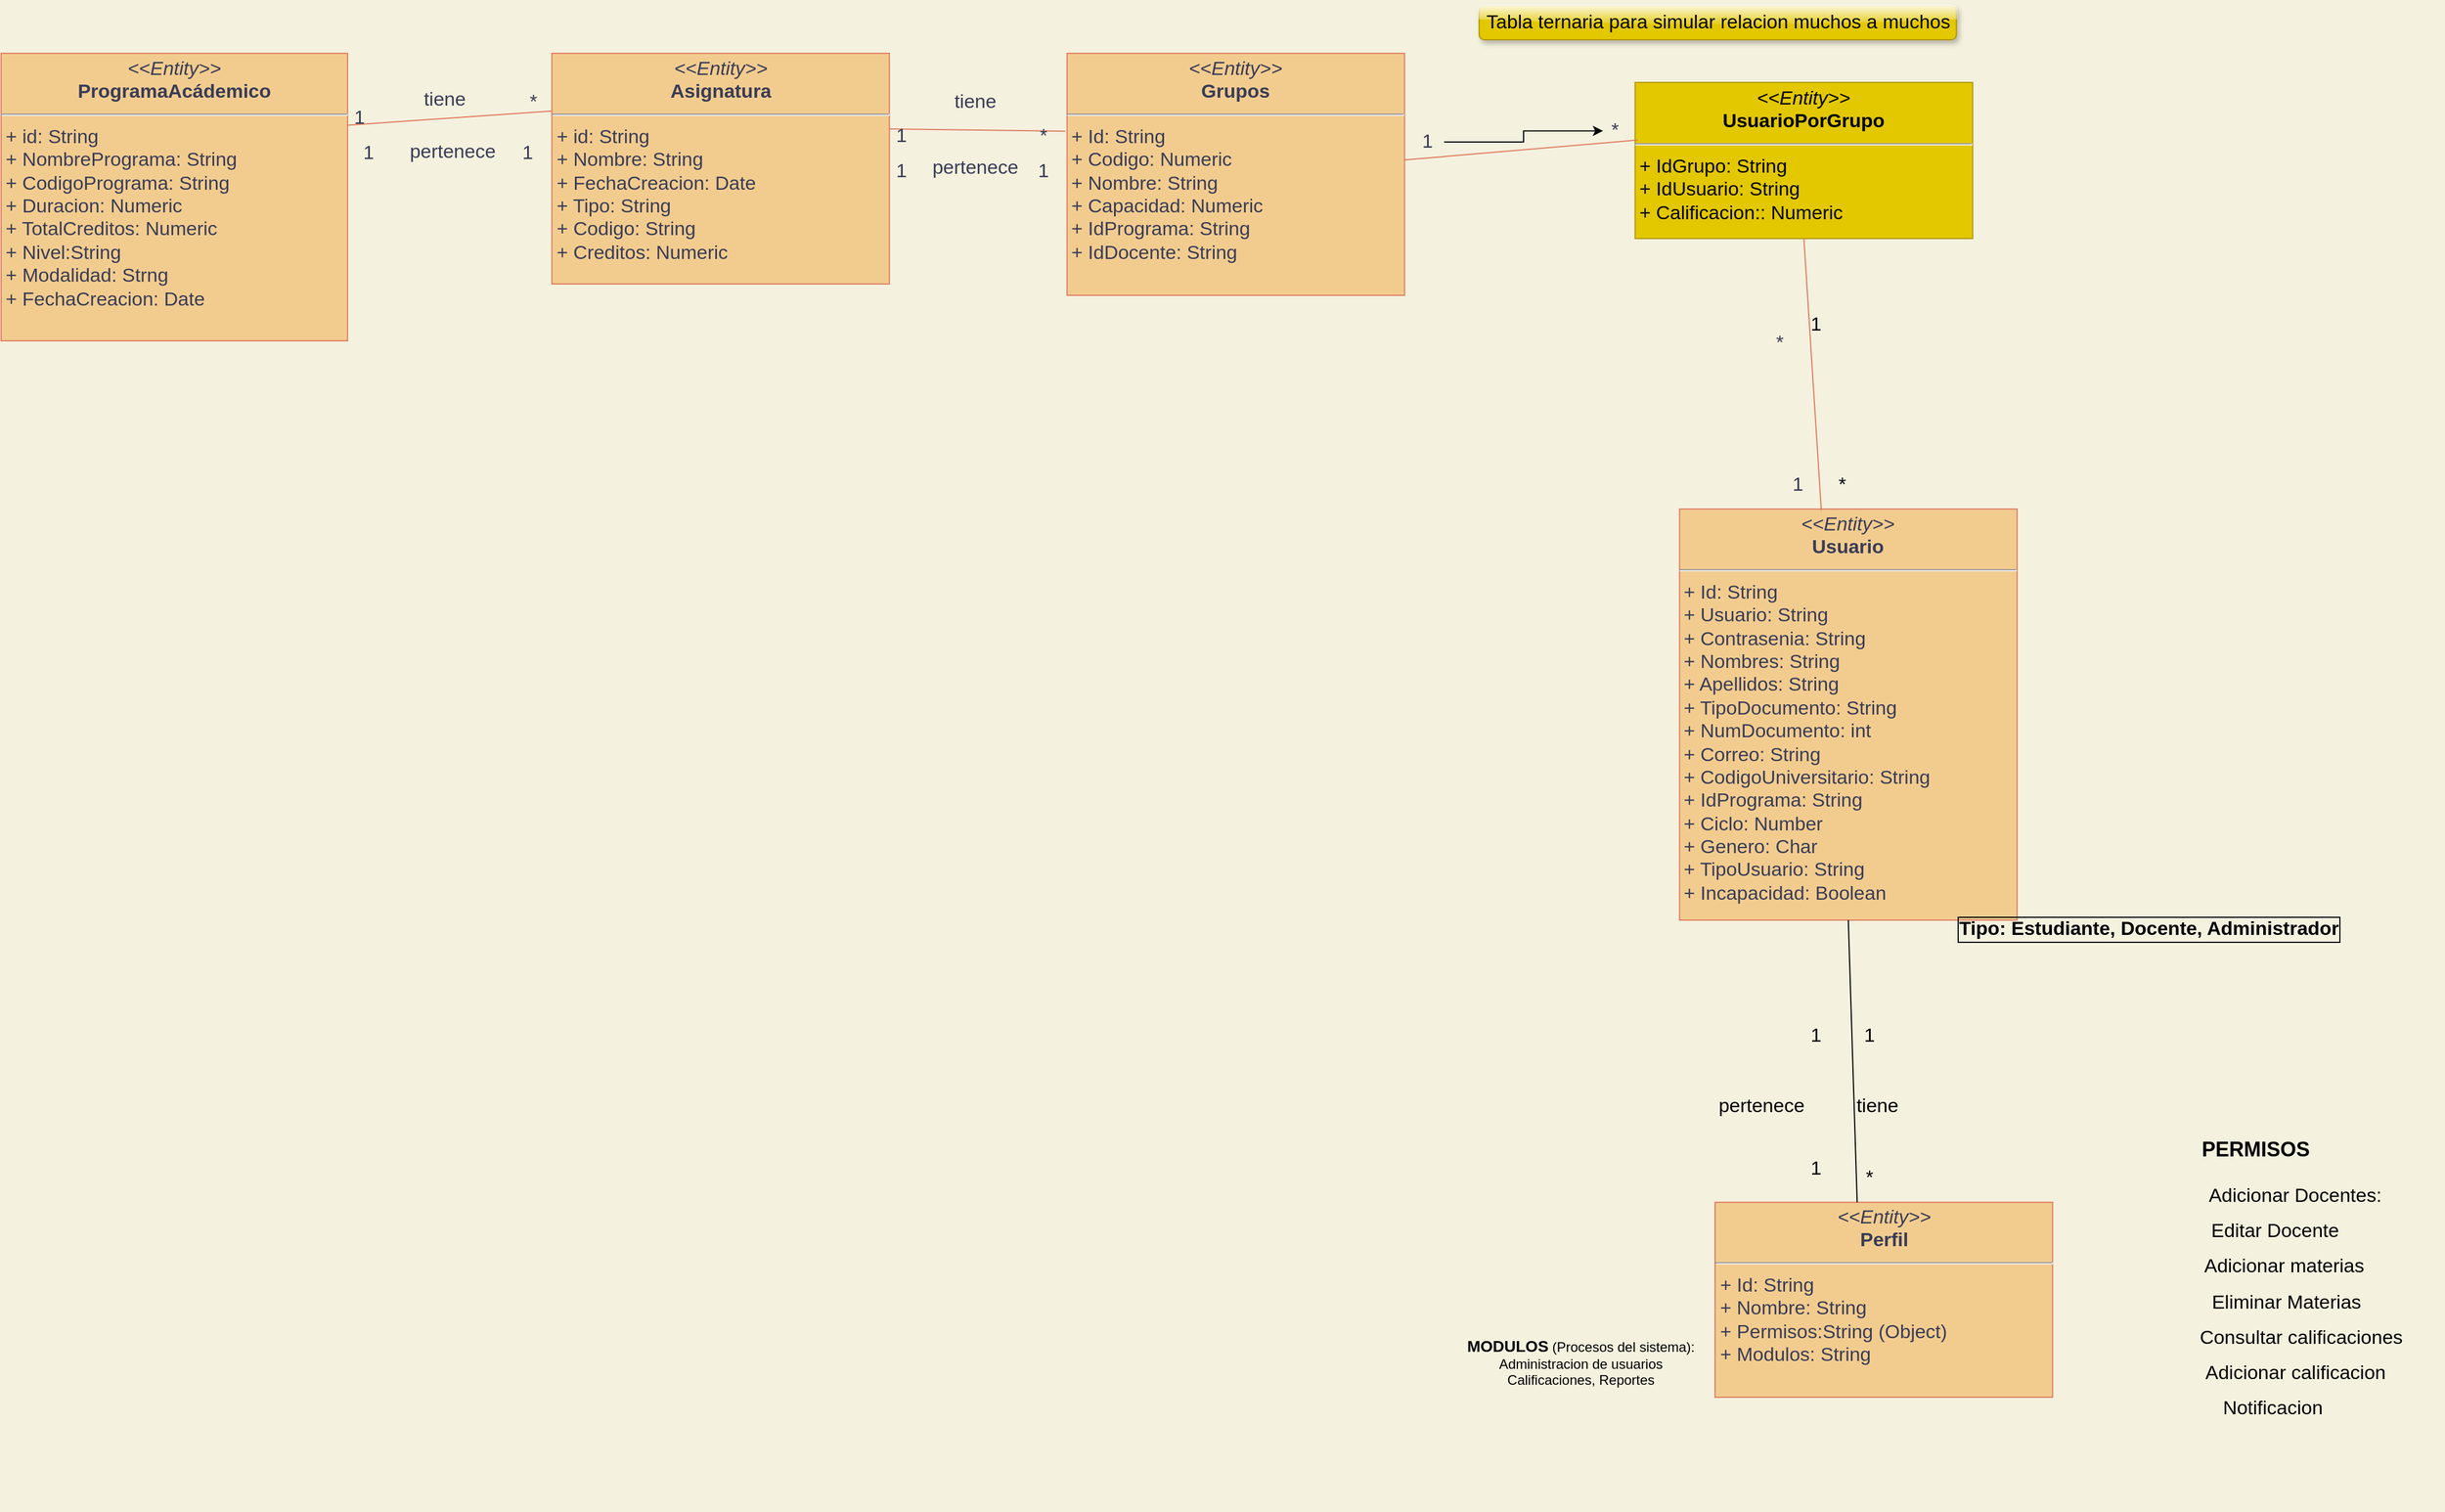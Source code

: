 <mxfile>
    <diagram id="lKOiRMlYlnAecIGtzMKI" name="Página-1">
        <mxGraphModel dx="1524" dy="849" grid="1" gridSize="10" guides="1" tooltips="1" connect="1" arrows="1" fold="1" page="1" pageScale="1" pageWidth="1169" pageHeight="827" background="#F4F1DE" math="0" shadow="0">
            <root>
                <mxCell id="0"/>
                <mxCell id="1" parent="0"/>
                <mxCell id="294" value="" style="group;fontSize=17;" parent="1" vertex="1" connectable="0">
                    <mxGeometry x="170" y="60" width="2150" height="1330" as="geometry"/>
                </mxCell>
                <mxCell id="17" value="&lt;p style=&quot;margin: 4px 0px 0px ; text-align: center ; font-size: 17px&quot;&gt;&lt;i style=&quot;font-size: 17px&quot;&gt;&amp;lt;&amp;lt;Entity&amp;gt;&amp;gt;&lt;/i&gt;&lt;br style=&quot;font-size: 17px&quot;&gt;&lt;b style=&quot;font-size: 17px&quot;&gt;Perfil&lt;/b&gt;&lt;/p&gt;&lt;hr style=&quot;font-size: 17px&quot;&gt;&lt;p style=&quot;margin: 0px 0px 0px 4px ; font-size: 17px&quot;&gt;&lt;span style=&quot;text-align: center ; font-size: 17px&quot;&gt;+ Id: String&lt;/span&gt;&lt;br style=&quot;text-align: center ; font-size: 17px&quot;&gt;&lt;span style=&quot;text-align: center ; font-size: 17px&quot;&gt;+ Nombre: String&lt;/span&gt;&lt;/p&gt;&lt;p style=&quot;margin: 0px 0px 0px 4px ; font-size: 17px&quot;&gt;&lt;span style=&quot;text-align: center ; font-size: 17px&quot;&gt;+ Permisos:String (Object)&lt;/span&gt;&lt;/p&gt;&lt;p style=&quot;margin: 0px 0px 0px 4px ; font-size: 17px&quot;&gt;&lt;span style=&quot;text-align: center ; font-size: 17px&quot;&gt;+ Modulos: String&lt;/span&gt;&lt;/p&gt;" style="verticalAlign=top;align=left;overflow=fill;fontSize=17;fontFamily=Helvetica;html=1;fillColor=#F2CC8F;strokeColor=#E07A5F;fontColor=#393C56;" parent="294" vertex="1">
                    <mxGeometry x="1508.55" y="1058.35" width="297.09" height="171.65" as="geometry"/>
                </mxCell>
                <mxCell id="18" value="&lt;p style=&quot;margin: 4px 0px 0px ; text-align: center ; font-size: 17px&quot;&gt;&lt;i style=&quot;font-size: 17px&quot;&gt;&amp;lt;&amp;lt;Entity&amp;gt;&amp;gt;&lt;/i&gt;&lt;br style=&quot;font-size: 17px&quot;&gt;&lt;b style=&quot;font-size: 17px&quot;&gt;Usuario&lt;/b&gt;&lt;/p&gt;&lt;hr style=&quot;font-size: 17px&quot;&gt;&lt;p style=&quot;margin: 0px 0px 0px 4px ; font-size: 17px&quot;&gt;&lt;span style=&quot;text-align: center ; font-size: 17px&quot;&gt;+ Id: String&lt;/span&gt;&lt;br style=&quot;text-align: center ; font-size: 17px&quot;&gt;&lt;span style=&quot;text-align: center ; font-size: 17px&quot;&gt;+ Usuario: String&lt;/span&gt;&lt;br style=&quot;text-align: center ; font-size: 17px&quot;&gt;&lt;span style=&quot;text-align: center ; font-size: 17px&quot;&gt;+ Contrasenia: String&lt;/span&gt;&lt;br style=&quot;text-align: center ; font-size: 17px&quot;&gt;&lt;span style=&quot;text-align: center ; font-size: 17px&quot;&gt;+ Nombres: String&lt;/span&gt;&lt;br style=&quot;text-align: center ; font-size: 17px&quot;&gt;&lt;span style=&quot;text-align: center ; font-size: 17px&quot;&gt;+ Apellidos: String&lt;/span&gt;&lt;br style=&quot;text-align: center ; font-size: 17px&quot;&gt;&lt;span style=&quot;text-align: center ; font-size: 17px&quot;&gt;+ TipoDocumento: String&lt;/span&gt;&lt;br style=&quot;text-align: center ; font-size: 17px&quot;&gt;&lt;span style=&quot;text-align: center ; font-size: 17px&quot;&gt;+ NumDocumento: int&lt;/span&gt;&lt;br style=&quot;text-align: center ; font-size: 17px&quot;&gt;&lt;span style=&quot;text-align: center ; font-size: 17px&quot;&gt;+ Correo: String&lt;/span&gt;&lt;br style=&quot;text-align: center ; font-size: 17px&quot;&gt;&lt;span style=&quot;text-align: center ; font-size: 17px&quot;&gt;+ CodigoUniversitario: String&lt;/span&gt;&lt;br style=&quot;text-align: center ; font-size: 17px&quot;&gt;&lt;span style=&quot;text-align: center ; font-size: 17px&quot;&gt;+ IdPrograma: String&lt;/span&gt;&lt;br style=&quot;text-align: center ; font-size: 17px&quot;&gt;&lt;span style=&quot;text-align: center ; font-size: 17px&quot;&gt;+ Ciclo: Number&lt;/span&gt;&lt;br style=&quot;text-align: center ; font-size: 17px&quot;&gt;&lt;span style=&quot;text-align: center ; font-size: 17px&quot;&gt;+ Genero: Char&lt;/span&gt;&lt;br style=&quot;font-size: 17px&quot;&gt;&lt;/p&gt;&lt;p style=&quot;margin: 0px 0px 0px 4px ; font-size: 17px&quot;&gt;&lt;span style=&quot;text-align: center ; font-size: 17px&quot;&gt;+ TipoUsuario: String&lt;/span&gt;&lt;/p&gt;&lt;p style=&quot;margin: 0px 0px 0px 4px ; font-size: 17px&quot;&gt;&lt;span style=&quot;text-align: center ; font-size: 17px&quot;&gt;+ Incapacidad: Boolean&lt;/span&gt;&lt;/p&gt;" style="verticalAlign=top;align=left;overflow=fill;fontSize=17;fontFamily=Helvetica;html=1;fillColor=#F2CC8F;strokeColor=#E07A5F;fontColor=#393C56;" parent="294" vertex="1">
                    <mxGeometry x="1477.27" y="448.12" width="297.09" height="361.88" as="geometry"/>
                </mxCell>
                <mxCell id="19" value="&lt;p style=&quot;margin: 4px 0px 0px ; text-align: center ; font-size: 17px&quot;&gt;&lt;i style=&quot;font-size: 17px&quot;&gt;&amp;lt;&amp;lt;Entity&amp;gt;&amp;gt;&lt;/i&gt;&lt;br style=&quot;font-size: 17px&quot;&gt;&lt;b style=&quot;font-size: 17px&quot;&gt;ProgramaAcádemico&lt;/b&gt;&lt;/p&gt;&lt;hr style=&quot;font-size: 17px&quot;&gt;&lt;p style=&quot;margin: 0px 0px 0px 4px ; font-size: 17px&quot;&gt;&lt;span style=&quot;text-align: center ; font-size: 17px&quot;&gt;+ id: String&lt;/span&gt;&lt;br style=&quot;text-align: center ; font-size: 17px&quot;&gt;&lt;span style=&quot;text-align: center ; font-size: 17px&quot;&gt;+ N&lt;/span&gt;&lt;span style=&quot;text-align: center ; font-size: 17px&quot;&gt;ombrePrograma: String&lt;/span&gt;&lt;br style=&quot;text-align: center ; font-size: 17px&quot;&gt;&lt;span style=&quot;text-align: center ; font-size: 17px&quot;&gt;+ C&lt;/span&gt;&lt;span style=&quot;text-align: center ; font-size: 17px&quot;&gt;odigoPrograma: String&lt;/span&gt;&lt;br style=&quot;font-size: 17px&quot;&gt;&lt;/p&gt;&lt;p style=&quot;margin: 0px 0px 0px 4px ; font-size: 17px&quot;&gt;&lt;span style=&quot;text-align: center ; font-size: 17px&quot;&gt;+ Duracion: Numeric&lt;/span&gt;&lt;/p&gt;&lt;p style=&quot;margin: 0px 0px 0px 4px ; font-size: 17px&quot;&gt;&lt;span style=&quot;text-align: center ; font-size: 17px&quot;&gt;+ TotalCreditos: Numeric&lt;/span&gt;&lt;/p&gt;&lt;p style=&quot;margin: 0px 0px 0px 4px ; font-size: 17px&quot;&gt;&lt;span style=&quot;text-align: center ; font-size: 17px&quot;&gt;+ Nivel:String&lt;/span&gt;&lt;/p&gt;&lt;p style=&quot;margin: 0px 0px 0px 4px ; font-size: 17px&quot;&gt;&lt;span style=&quot;text-align: center ; font-size: 17px&quot;&gt;+ Modalidad: Strng&lt;/span&gt;&lt;/p&gt;&lt;p style=&quot;margin: 0px 0px 0px 4px ; font-size: 17px&quot;&gt;&lt;span style=&quot;text-align: center ; font-size: 17px&quot;&gt;+ FechaCreacion: Date&lt;/span&gt;&lt;/p&gt;" style="verticalAlign=top;align=left;overflow=fill;fontSize=17;fontFamily=Helvetica;html=1;fillColor=#F2CC8F;strokeColor=#E07A5F;fontColor=#393C56;" parent="294" vertex="1">
                    <mxGeometry y="46.94" width="304.91" height="253.06" as="geometry"/>
                </mxCell>
                <mxCell id="20" value="&lt;p style=&quot;margin: 4px 0px 0px ; text-align: center ; font-size: 17px&quot;&gt;&lt;i style=&quot;font-size: 17px&quot;&gt;&amp;lt;&amp;lt;&lt;/i&gt;&lt;i style=&quot;font-size: 17px&quot;&gt;Entity&lt;/i&gt;&lt;i style=&quot;font-size: 17px&quot;&gt;&amp;gt;&amp;gt;&lt;/i&gt;&lt;br style=&quot;font-size: 17px&quot;&gt;&lt;b style=&quot;font-size: 17px&quot;&gt;Grupos&lt;/b&gt;&lt;/p&gt;&lt;hr style=&quot;font-size: 17px&quot;&gt;&lt;p style=&quot;margin: 0px 0px 0px 4px ; font-size: 17px&quot;&gt;&lt;span style=&quot;text-align: center ; font-size: 17px&quot;&gt;+ Id: String&lt;/span&gt;&lt;br style=&quot;text-align: center ; font-size: 17px&quot;&gt;&lt;span style=&quot;text-align: center ; font-size: 17px&quot;&gt;+ Codigo: Numeric&lt;/span&gt;&lt;br style=&quot;text-align: center ; font-size: 17px&quot;&gt;&lt;span style=&quot;text-align: center ; font-size: 17px&quot;&gt;+ Nombre: String&lt;/span&gt;&lt;br style=&quot;text-align: center ; font-size: 17px&quot;&gt;&lt;span style=&quot;text-align: center ; font-size: 17px&quot;&gt;+ Capacidad: Numeric&lt;/span&gt;&lt;br style=&quot;text-align: center ; font-size: 17px&quot;&gt;&lt;span style=&quot;text-align: center ; font-size: 17px&quot;&gt;+ IdPrograma: String&lt;/span&gt;&lt;br style=&quot;text-align: center ; font-size: 17px&quot;&gt;&lt;span style=&quot;text-align: center ; font-size: 17px&quot;&gt;+ IdDocente: String&lt;/span&gt;&lt;br style=&quot;font-size: 17px&quot;&gt;&lt;/p&gt;&lt;p style=&quot;margin: 0px 0px 0px 4px ; font-size: 17px&quot;&gt;&lt;br&gt;&lt;/p&gt;" style="verticalAlign=top;align=left;overflow=fill;fontSize=17;fontFamily=Helvetica;html=1;fillColor=#F2CC8F;strokeColor=#E07A5F;fontColor=#393C56;" parent="294" vertex="1">
                    <mxGeometry x="938.18" y="46.94" width="297.09" height="213.06" as="geometry"/>
                </mxCell>
                <mxCell id="23" value="&lt;p style=&quot;margin: 4px 0px 0px ; text-align: center ; font-size: 17px&quot;&gt;&lt;i style=&quot;font-size: 17px&quot;&gt;&amp;lt;&amp;lt;Entity&amp;gt;&amp;gt;&lt;/i&gt;&lt;br style=&quot;font-size: 17px&quot;&gt;&lt;b style=&quot;font-size: 17px&quot;&gt;Asignatura&lt;/b&gt;&lt;/p&gt;&lt;hr style=&quot;font-size: 17px&quot;&gt;&lt;p style=&quot;margin: 0px 0px 0px 4px ; font-size: 17px&quot;&gt;+ id: String&lt;br style=&quot;font-size: 17px&quot;&gt;+ Nombre: String&lt;/p&gt;&lt;p style=&quot;margin: 0px 0px 0px 4px ; font-size: 17px&quot;&gt;+ FechaCreacion: Date&lt;/p&gt;&lt;p style=&quot;margin: 0px 0px 0px 4px ; font-size: 17px&quot;&gt;+ Tipo: String&lt;/p&gt;&lt;p style=&quot;margin: 0px 0px 0px 4px ; font-size: 17px&quot;&gt;+ Codigo: String&lt;/p&gt;&lt;p style=&quot;margin: 0px 0px 0px 4px ; font-size: 17px&quot;&gt;+ Creditos: Numeric&lt;/p&gt;&lt;p style=&quot;margin: 0px 0px 0px 4px ; font-size: 17px&quot;&gt;&lt;br&gt;&lt;/p&gt;" style="verticalAlign=top;align=left;overflow=fill;fontSize=17;fontFamily=Helvetica;html=1;fillColor=#F2CC8F;strokeColor=#E07A5F;fontColor=#393C56;" parent="294" vertex="1">
                    <mxGeometry x="484.73" y="46.94" width="297.09" height="203.06" as="geometry"/>
                </mxCell>
                <mxCell id="30" value="" style="endArrow=none;html=1;exitX=1;exitY=0.25;exitDx=0;exitDy=0;entryX=0;entryY=0.25;entryDx=0;entryDy=0;labelBackgroundColor=#F4F1DE;strokeColor=#E07A5F;fontColor=#393C56;fontSize=17;" parent="294" source="19" target="23" edge="1">
                    <mxGeometry width="50" height="50" relative="1" as="geometry">
                        <mxPoint x="609.818" y="140.824" as="sourcePoint"/>
                        <mxPoint x="688" y="62.588" as="targetPoint"/>
                    </mxGeometry>
                </mxCell>
                <mxCell id="31" value="1" style="text;html=1;align=center;verticalAlign=middle;resizable=0;points=[];autosize=1;strokeColor=none;fontColor=#393C56;fontSize=17;" parent="294" vertex="1">
                    <mxGeometry x="299.909" y="88.882" width="30" height="30" as="geometry"/>
                </mxCell>
                <mxCell id="32" value="*" style="text;html=1;align=center;verticalAlign=middle;resizable=0;points=[];autosize=1;strokeColor=none;fontColor=#393C56;fontSize=17;" parent="294" vertex="1">
                    <mxGeometry x="458.455" y="74.532" width="20" height="30" as="geometry"/>
                </mxCell>
                <mxCell id="34" value="1" style="text;html=1;align=center;verticalAlign=middle;resizable=0;points=[];autosize=1;strokeColor=none;fontColor=#393C56;fontSize=17;" parent="294" vertex="1">
                    <mxGeometry x="448.455" y="120.176" width="30" height="30" as="geometry"/>
                </mxCell>
                <mxCell id="36" value="tiene" style="text;html=1;align=center;verticalAlign=middle;resizable=0;points=[];autosize=1;strokeColor=none;fontColor=#393C56;fontSize=17;" parent="294" vertex="1">
                    <mxGeometry x="364.998" y="72.592" width="50" height="30" as="geometry"/>
                </mxCell>
                <mxCell id="37" value="1" style="text;html=1;align=center;verticalAlign=middle;resizable=0;points=[];autosize=1;strokeColor=none;fontColor=#393C56;fontSize=17;" parent="294" vertex="1">
                    <mxGeometry x="307.727" y="120.176" width="30" height="30" as="geometry"/>
                </mxCell>
                <mxCell id="38" value="pertenece" style="text;html=1;align=center;verticalAlign=middle;resizable=0;points=[];autosize=1;strokeColor=none;fontColor=#393C56;fontSize=17;" parent="294" vertex="1">
                    <mxGeometry x="351.822" y="118.886" width="90" height="30" as="geometry"/>
                </mxCell>
                <mxCell id="42" value="" style="endArrow=none;html=1;entryX=-0.005;entryY=0.322;entryDx=0;entryDy=0;entryPerimeter=0;exitX=1;exitY=0.328;exitDx=0;exitDy=0;exitPerimeter=0;labelBackgroundColor=#F4F1DE;strokeColor=#E07A5F;fontColor=#393C56;fontSize=17;" parent="294" source="23" target="20" edge="1">
                    <mxGeometry width="50" height="50" relative="1" as="geometry">
                        <mxPoint x="781.818" y="125.176" as="sourcePoint"/>
                        <mxPoint x="953.818" y="128.306" as="targetPoint"/>
                    </mxGeometry>
                </mxCell>
                <mxCell id="43" value="1" style="text;html=1;align=center;verticalAlign=middle;resizable=0;points=[];autosize=1;strokeColor=none;fontColor=#393C56;fontSize=17;" parent="294" vertex="1">
                    <mxGeometry x="776.818" y="104.529" width="30" height="30" as="geometry"/>
                </mxCell>
                <mxCell id="44" value="*" style="text;html=1;align=center;verticalAlign=middle;resizable=0;points=[];autosize=1;strokeColor=none;fontColor=#393C56;fontSize=17;" parent="294" vertex="1">
                    <mxGeometry x="906.909" y="104.529" width="20" height="30" as="geometry"/>
                </mxCell>
                <mxCell id="45" value="tiene" style="text;html=1;align=center;verticalAlign=middle;resizable=0;points=[];autosize=1;strokeColor=none;fontColor=#393C56;fontSize=17;" parent="294" vertex="1">
                    <mxGeometry x="831.909" y="74.529" width="50" height="30" as="geometry"/>
                </mxCell>
                <mxCell id="47" value="pertenece" style="text;html=1;align=center;verticalAlign=middle;resizable=0;points=[];autosize=1;strokeColor=none;fontColor=#393C56;fontSize=17;" parent="294" vertex="1">
                    <mxGeometry x="811.905" y="133.474" width="90" height="30" as="geometry"/>
                </mxCell>
                <mxCell id="48" value="1" style="text;html=1;align=center;verticalAlign=middle;resizable=0;points=[];autosize=1;strokeColor=none;fontColor=#393C56;fontSize=17;" parent="294" vertex="1">
                    <mxGeometry x="776.818" y="135.824" width="30" height="30" as="geometry"/>
                </mxCell>
                <mxCell id="49" value="1" style="text;html=1;align=center;verticalAlign=middle;resizable=0;points=[];autosize=1;strokeColor=none;fontColor=#393C56;fontSize=17;" parent="294" vertex="1">
                    <mxGeometry x="901.909" y="135.824" width="30" height="30" as="geometry"/>
                </mxCell>
                <mxCell id="248" value="&lt;p style=&quot;margin: 4px 0px 0px ; text-align: center ; font-size: 17px&quot;&gt;&lt;i style=&quot;font-size: 17px&quot;&gt;&amp;lt;&amp;lt;Entity&amp;gt;&amp;gt;&lt;/i&gt;&lt;br style=&quot;font-size: 17px&quot;&gt;&lt;b style=&quot;font-size: 17px&quot;&gt;UsuarioPorGrupo&lt;/b&gt;&lt;/p&gt;&lt;hr style=&quot;font-size: 17px&quot;&gt;&lt;p style=&quot;margin: 0px 0px 0px 4px ; font-size: 17px&quot;&gt;&lt;span style=&quot;text-align: center ; font-size: 17px&quot;&gt;+ IdGrupo: String&lt;/span&gt;&lt;br style=&quot;text-align: center ; font-size: 17px&quot;&gt;&lt;span style=&quot;text-align: center ; font-size: 17px&quot;&gt;+ IdUsuario: String&lt;/span&gt;&lt;br style=&quot;font-size: 17px&quot;&gt;&lt;/p&gt;&lt;p style=&quot;margin: 0px 0px 0px 4px ; font-size: 17px&quot;&gt;+ Calificacion:: Numeric&lt;/p&gt;&lt;p style=&quot;margin: 0px 0px 0px 4px ; font-size: 17px&quot;&gt;&lt;br style=&quot;font-size: 17px&quot;&gt;&lt;/p&gt;" style="verticalAlign=top;align=left;overflow=fill;fontSize=17;fontFamily=Helvetica;html=1;fillColor=#e3c800;strokeColor=#B09500;fontColor=#000000;rounded=0;shadow=0;sketch=0;glass=0;" parent="294" vertex="1">
                    <mxGeometry x="1438.18" y="72.59" width="297.09" height="137.41" as="geometry"/>
                </mxCell>
                <mxCell id="249" value="" style="endArrow=none;html=1;entryX=0.008;entryY=0.369;entryDx=0;entryDy=0;entryPerimeter=0;labelBackgroundColor=#F4F1DE;strokeColor=#E07A5F;fontColor=#393C56;fontSize=17;" parent="294" source="20" target="248" edge="1">
                    <mxGeometry width="50" height="50" relative="1" as="geometry">
                        <mxPoint x="1305.273" y="166.471" as="sourcePoint"/>
                        <mxPoint x="1383.455" y="88.235" as="targetPoint"/>
                    </mxGeometry>
                </mxCell>
                <mxCell id="295" value="" style="edgeStyle=orthogonalEdgeStyle;rounded=0;orthogonalLoop=1;jettySize=auto;html=1;fontSize=17;" parent="294" source="250" target="251" edge="1">
                    <mxGeometry relative="1" as="geometry"/>
                </mxCell>
                <mxCell id="250" value="1" style="text;html=1;align=center;verticalAlign=middle;resizable=0;points=[];autosize=1;strokeColor=none;fontColor=#393C56;fontSize=17;" parent="294" vertex="1">
                    <mxGeometry x="1240.003" y="109.996" width="30" height="30" as="geometry"/>
                </mxCell>
                <mxCell id="251" value="*" style="text;html=1;align=center;verticalAlign=middle;resizable=0;points=[];autosize=1;strokeColor=none;fontColor=#393C56;fontSize=17;" parent="294" vertex="1">
                    <mxGeometry x="1409.997" y="100.179" width="20" height="30" as="geometry"/>
                </mxCell>
                <mxCell id="252" value="" style="endArrow=none;html=1;entryX=0.5;entryY=1;entryDx=0;entryDy=0;exitX=0.42;exitY=0.003;exitDx=0;exitDy=0;exitPerimeter=0;labelBackgroundColor=#F4F1DE;strokeColor=#E07A5F;fontColor=#393C56;fontSize=17;" parent="294" source="18" target="248" edge="1">
                    <mxGeometry width="50" height="50" relative="1" as="geometry">
                        <mxPoint x="1586.727" y="432.471" as="sourcePoint"/>
                        <mxPoint x="1664.909" y="354.235" as="targetPoint"/>
                    </mxGeometry>
                </mxCell>
                <mxCell id="253" value="*" style="text;html=1;align=center;verticalAlign=middle;resizable=0;points=[];autosize=1;strokeColor=none;fontColor=#393C56;fontSize=17;" parent="294" vertex="1">
                    <mxGeometry x="1555.455" y="286.647" width="20" height="30" as="geometry"/>
                </mxCell>
                <mxCell id="254" value="1" style="text;html=1;align=center;verticalAlign=middle;resizable=0;points=[];autosize=1;strokeColor=none;fontColor=#393C56;fontSize=17;" parent="294" vertex="1">
                    <mxGeometry x="1566.091" y="411.824" width="30" height="30" as="geometry"/>
                </mxCell>
                <mxCell id="255" value="Tabla ternaria para simular relacion muchos a muchos" style="text;html=1;align=center;verticalAlign=middle;resizable=0;points=[];autosize=1;strokeColor=#B09500;fillColor=#e3c800;fontColor=#000000;rounded=1;shadow=1;glass=1;sketch=0;fontSize=17;" parent="294" vertex="1">
                    <mxGeometry x="1300.909" y="5" width="420" height="30" as="geometry"/>
                </mxCell>
                <mxCell id="275" value="&lt;font color=&quot;#000000&quot; style=&quot;font-size: 17px;&quot;&gt;Tipo: Estudiante, Docente, Administrador&lt;/font&gt;" style="text;html=1;align=center;verticalAlign=middle;resizable=0;points=[];autosize=1;strokeColor=none;fontSize=17;fontStyle=1;labelBorderColor=#000000;" parent="294" vertex="1">
                    <mxGeometry x="1715.273" y="803" width="350" height="30" as="geometry"/>
                </mxCell>
                <mxCell id="277" value="&lt;font color=&quot;#000000&quot; style=&quot;font-size: 17px;&quot;&gt;*&lt;/font&gt;" style="text;html=1;align=center;verticalAlign=middle;resizable=0;points=[];autosize=1;strokeColor=none;fontSize=17;" parent="294" vertex="1">
                    <mxGeometry x="1610.182" y="411.824" width="20" height="30" as="geometry"/>
                </mxCell>
                <mxCell id="278" value="1" style="text;html=1;align=center;verticalAlign=middle;resizable=0;points=[];autosize=1;strokeColor=none;fontSize=17;fontColor=#000000;" parent="294" vertex="1">
                    <mxGeometry x="1581.727" y="271" width="30" height="30" as="geometry"/>
                </mxCell>
                <mxCell id="279" value="" style="endArrow=none;html=1;fontSize=17;exitX=0.421;exitY=0;exitDx=0;exitDy=0;exitPerimeter=0;fontColor=#000000;labelBackgroundColor=#000000;strokeColor=#000000;entryX=0.5;entryY=1;entryDx=0;entryDy=0;" parent="294" source="17" target="18" edge="1">
                    <mxGeometry width="50" height="50" relative="1" as="geometry">
                        <mxPoint x="1547.636" y="980.118" as="sourcePoint"/>
                        <mxPoint x="1625.818" y="901.882" as="targetPoint"/>
                    </mxGeometry>
                </mxCell>
                <mxCell id="280" value="*" style="text;html=1;align=center;verticalAlign=middle;resizable=0;points=[];autosize=1;strokeColor=none;fontSize=17;fontColor=#000000;" parent="294" vertex="1">
                    <mxGeometry x="1633.636" y="1022.059" width="20" height="30" as="geometry"/>
                </mxCell>
                <mxCell id="281" value="1" style="text;html=1;align=center;verticalAlign=middle;resizable=0;points=[];autosize=1;strokeColor=none;fontSize=17;fontColor=#000000;" parent="294" vertex="1">
                    <mxGeometry x="1628.636" y="896.882" width="30" height="30" as="geometry"/>
                </mxCell>
                <mxCell id="282" value="Adicionar Docentes:&amp;nbsp;" style="text;html=1;align=center;verticalAlign=middle;resizable=0;points=[];autosize=1;strokeColor=none;fontSize=17;fontColor=#000000;" parent="294" vertex="1">
                    <mxGeometry x="1936.364" y="1037.706" width="170" height="30" as="geometry"/>
                </mxCell>
                <mxCell id="283" value="Editar Docente" style="text;html=1;align=center;verticalAlign=middle;resizable=0;points=[];autosize=1;strokeColor=none;fontSize=17;fontColor=#000000;" parent="294" vertex="1">
                    <mxGeometry x="1936.364" y="1069" width="130" height="30" as="geometry"/>
                </mxCell>
                <mxCell id="284" value="Adicionar materias" style="text;html=1;align=center;verticalAlign=middle;resizable=0;points=[];autosize=1;strokeColor=none;fontSize=17;fontColor=#000000;" parent="294" vertex="1">
                    <mxGeometry x="1928.545" y="1100.294" width="160" height="30" as="geometry"/>
                </mxCell>
                <mxCell id="285" value="Eliminar Materias" style="text;html=1;align=center;verticalAlign=middle;resizable=0;points=[];autosize=1;strokeColor=none;fontSize=17;fontColor=#000000;" parent="294" vertex="1">
                    <mxGeometry x="1936.364" y="1131.588" width="150" height="30" as="geometry"/>
                </mxCell>
                <mxCell id="286" value="Consultar calificaciones" style="text;html=1;align=center;verticalAlign=middle;resizable=0;points=[];autosize=1;strokeColor=none;fontSize=17;fontColor=#000000;" parent="294" vertex="1">
                    <mxGeometry x="1928.545" y="1162.882" width="190" height="30" as="geometry"/>
                </mxCell>
                <mxCell id="287" value="tiene" style="text;html=1;align=center;verticalAlign=middle;resizable=0;points=[];autosize=1;strokeColor=none;fontSize=17;fontColor=#000000;" parent="294" vertex="1">
                    <mxGeometry x="1625.818" y="959.471" width="50" height="30" as="geometry"/>
                </mxCell>
                <mxCell id="289" value="1" style="text;html=1;align=center;verticalAlign=middle;resizable=0;points=[];autosize=1;strokeColor=none;fontSize=17;fontColor=#000000;" parent="294" vertex="1">
                    <mxGeometry x="1581.727" y="1014.235" width="30" height="30" as="geometry"/>
                </mxCell>
                <mxCell id="290" value="1" style="text;html=1;align=center;verticalAlign=middle;resizable=0;points=[];autosize=1;strokeColor=none;fontSize=17;fontColor=#000000;" parent="294" vertex="1">
                    <mxGeometry x="1581.727" y="896.882" width="30" height="30" as="geometry"/>
                </mxCell>
                <mxCell id="291" value="pertenece" style="text;html=1;align=center;verticalAlign=middle;resizable=0;points=[];autosize=1;strokeColor=none;fontSize=17;fontColor=#000000;" parent="294" vertex="1">
                    <mxGeometry x="1503.545" y="959.471" width="90" height="30" as="geometry"/>
                </mxCell>
                <mxCell id="292" value="Adicionar calificacion" style="text;html=1;align=center;verticalAlign=middle;resizable=0;points=[];autosize=1;strokeColor=none;fontSize=17;fontColor=#000000;" parent="294" vertex="1">
                    <mxGeometry x="1933.545" y="1194.176" width="170" height="30" as="geometry"/>
                </mxCell>
                <mxCell id="293" value="&lt;font color=&quot;#000000&quot; style=&quot;font-size: 17px;&quot;&gt;Notificacion&lt;/font&gt;" style="text;html=1;align=center;verticalAlign=middle;resizable=0;points=[];autosize=1;strokeColor=none;fontSize=17;" parent="294" vertex="1">
                    <mxGeometry x="1949.182" y="1225.471" width="100" height="30" as="geometry"/>
                </mxCell>
                <mxCell id="297" value="&lt;font color=&quot;#000000&quot; size=&quot;1&quot;&gt;&lt;b style=&quot;font-size: 18px&quot;&gt;PERMISOS&lt;/b&gt;&lt;/font&gt;" style="text;html=1;align=center;verticalAlign=middle;resizable=0;points=[];autosize=1;strokeColor=none;" vertex="1" parent="294">
                    <mxGeometry x="1928.55" y="1002.06" width="110" height="20" as="geometry"/>
                </mxCell>
                <mxCell id="296" value="&lt;font color=&quot;#000000&quot;&gt;&lt;b&gt;&lt;font style=&quot;font-size: 14px&quot;&gt;MODULOS&lt;/font&gt;&lt;/b&gt;&amp;nbsp;(Procesos del sistema): &lt;br&gt;Administracion de usuarios&lt;br&gt;Calificaciones, Reportes&lt;br&gt;&lt;/font&gt;" style="text;html=1;align=center;verticalAlign=middle;resizable=0;points=[];autosize=1;strokeColor=none;" vertex="1" parent="294">
                    <mxGeometry x="1280" y="1174.18" width="220" height="50" as="geometry"/>
                </mxCell>
            </root>
        </mxGraphModel>
    </diagram>
</mxfile>